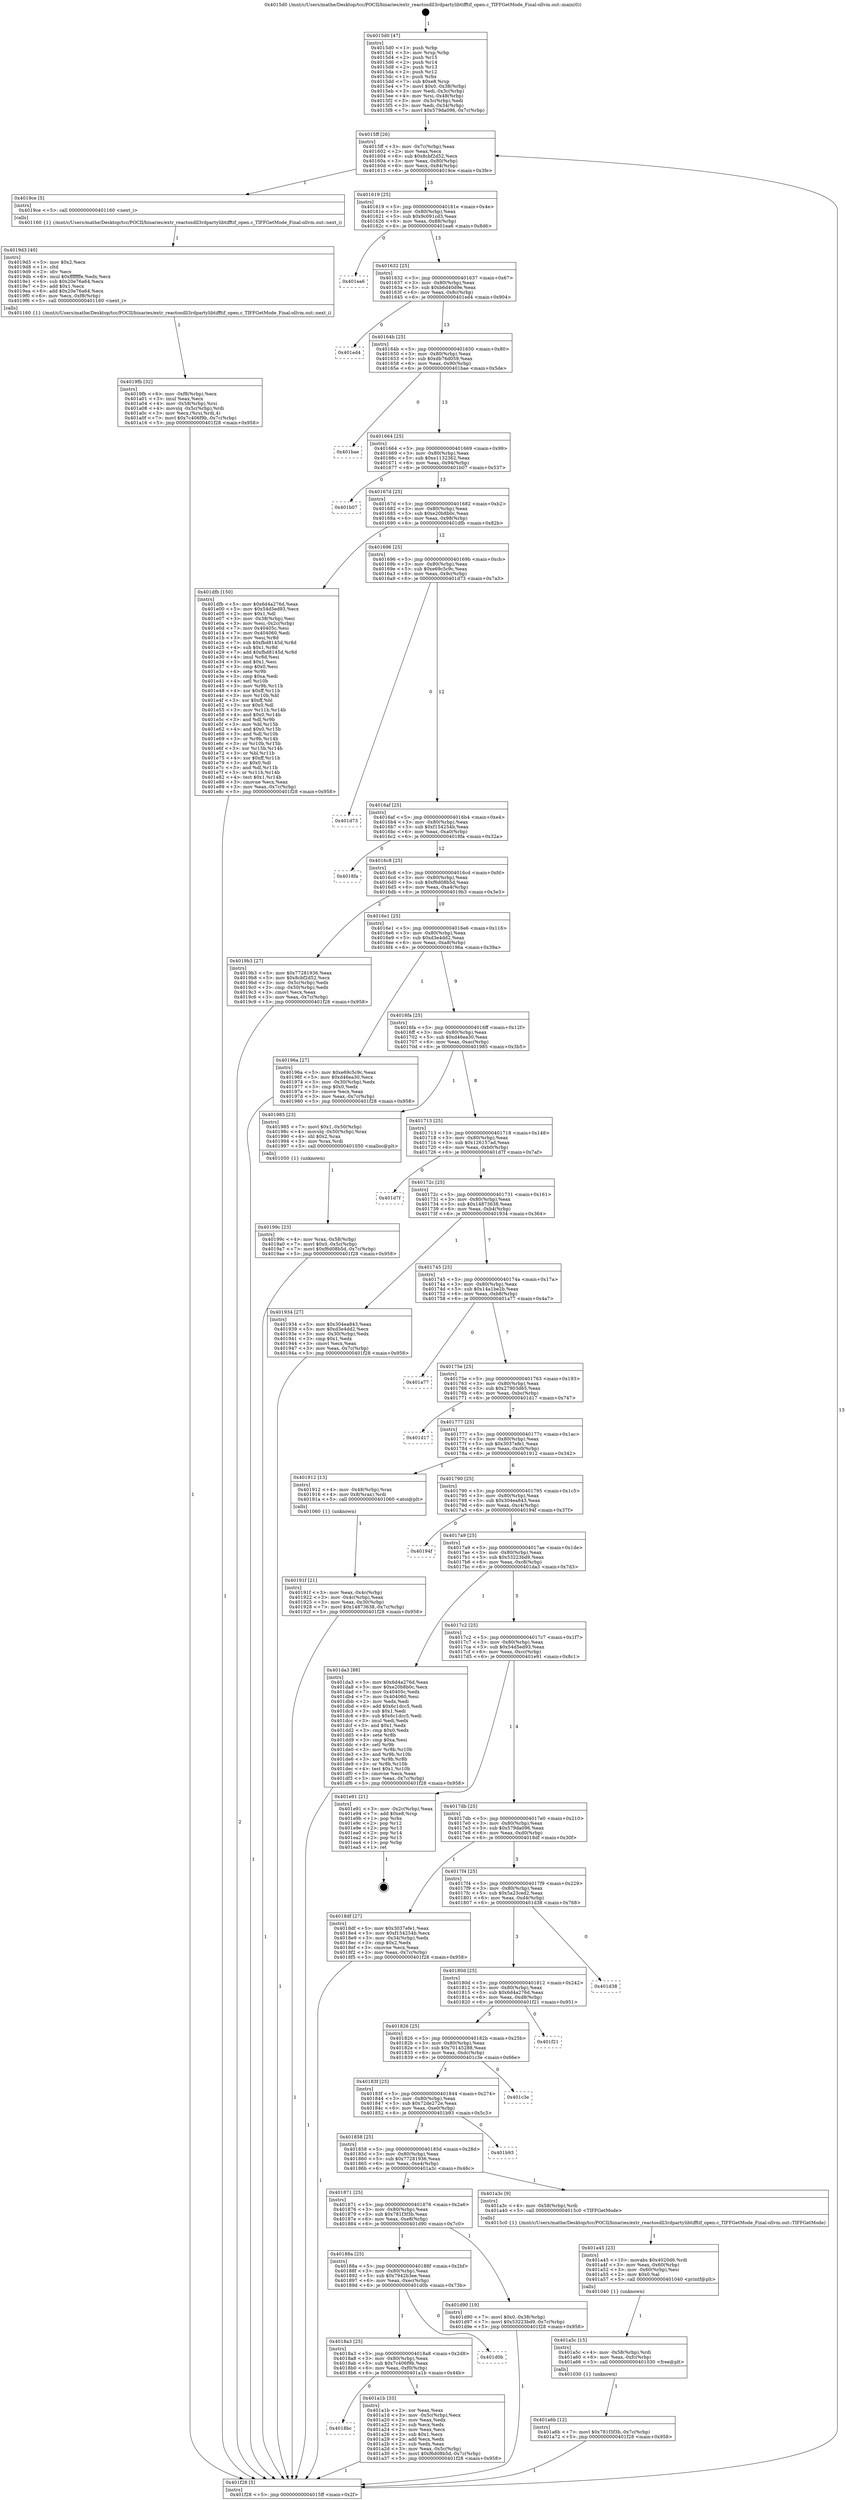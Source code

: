 digraph "0x4015d0" {
  label = "0x4015d0 (/mnt/c/Users/mathe/Desktop/tcc/POCII/binaries/extr_reactosdll3rdpartylibtifftif_open.c_TIFFGetMode_Final-ollvm.out::main(0))"
  labelloc = "t"
  node[shape=record]

  Entry [label="",width=0.3,height=0.3,shape=circle,fillcolor=black,style=filled]
  "0x4015ff" [label="{
     0x4015ff [26]\l
     | [instrs]\l
     &nbsp;&nbsp;0x4015ff \<+3\>: mov -0x7c(%rbp),%eax\l
     &nbsp;&nbsp;0x401602 \<+2\>: mov %eax,%ecx\l
     &nbsp;&nbsp;0x401604 \<+6\>: sub $0x8cbf2d52,%ecx\l
     &nbsp;&nbsp;0x40160a \<+3\>: mov %eax,-0x80(%rbp)\l
     &nbsp;&nbsp;0x40160d \<+6\>: mov %ecx,-0x84(%rbp)\l
     &nbsp;&nbsp;0x401613 \<+6\>: je 00000000004019ce \<main+0x3fe\>\l
  }"]
  "0x4019ce" [label="{
     0x4019ce [5]\l
     | [instrs]\l
     &nbsp;&nbsp;0x4019ce \<+5\>: call 0000000000401160 \<next_i\>\l
     | [calls]\l
     &nbsp;&nbsp;0x401160 \{1\} (/mnt/c/Users/mathe/Desktop/tcc/POCII/binaries/extr_reactosdll3rdpartylibtifftif_open.c_TIFFGetMode_Final-ollvm.out::next_i)\l
  }"]
  "0x401619" [label="{
     0x401619 [25]\l
     | [instrs]\l
     &nbsp;&nbsp;0x401619 \<+5\>: jmp 000000000040161e \<main+0x4e\>\l
     &nbsp;&nbsp;0x40161e \<+3\>: mov -0x80(%rbp),%eax\l
     &nbsp;&nbsp;0x401621 \<+5\>: sub $0x9c091cd3,%eax\l
     &nbsp;&nbsp;0x401626 \<+6\>: mov %eax,-0x88(%rbp)\l
     &nbsp;&nbsp;0x40162c \<+6\>: je 0000000000401ea6 \<main+0x8d6\>\l
  }"]
  Exit [label="",width=0.3,height=0.3,shape=circle,fillcolor=black,style=filled,peripheries=2]
  "0x401ea6" [label="{
     0x401ea6\l
  }", style=dashed]
  "0x401632" [label="{
     0x401632 [25]\l
     | [instrs]\l
     &nbsp;&nbsp;0x401632 \<+5\>: jmp 0000000000401637 \<main+0x67\>\l
     &nbsp;&nbsp;0x401637 \<+3\>: mov -0x80(%rbp),%eax\l
     &nbsp;&nbsp;0x40163a \<+5\>: sub $0xb6d40d9e,%eax\l
     &nbsp;&nbsp;0x40163f \<+6\>: mov %eax,-0x8c(%rbp)\l
     &nbsp;&nbsp;0x401645 \<+6\>: je 0000000000401ed4 \<main+0x904\>\l
  }"]
  "0x401a6b" [label="{
     0x401a6b [12]\l
     | [instrs]\l
     &nbsp;&nbsp;0x401a6b \<+7\>: movl $0x781f3f3b,-0x7c(%rbp)\l
     &nbsp;&nbsp;0x401a72 \<+5\>: jmp 0000000000401f28 \<main+0x958\>\l
  }"]
  "0x401ed4" [label="{
     0x401ed4\l
  }", style=dashed]
  "0x40164b" [label="{
     0x40164b [25]\l
     | [instrs]\l
     &nbsp;&nbsp;0x40164b \<+5\>: jmp 0000000000401650 \<main+0x80\>\l
     &nbsp;&nbsp;0x401650 \<+3\>: mov -0x80(%rbp),%eax\l
     &nbsp;&nbsp;0x401653 \<+5\>: sub $0xdb76d059,%eax\l
     &nbsp;&nbsp;0x401658 \<+6\>: mov %eax,-0x90(%rbp)\l
     &nbsp;&nbsp;0x40165e \<+6\>: je 0000000000401bae \<main+0x5de\>\l
  }"]
  "0x401a5c" [label="{
     0x401a5c [15]\l
     | [instrs]\l
     &nbsp;&nbsp;0x401a5c \<+4\>: mov -0x58(%rbp),%rdi\l
     &nbsp;&nbsp;0x401a60 \<+6\>: mov %eax,-0xfc(%rbp)\l
     &nbsp;&nbsp;0x401a66 \<+5\>: call 0000000000401030 \<free@plt\>\l
     | [calls]\l
     &nbsp;&nbsp;0x401030 \{1\} (unknown)\l
  }"]
  "0x401bae" [label="{
     0x401bae\l
  }", style=dashed]
  "0x401664" [label="{
     0x401664 [25]\l
     | [instrs]\l
     &nbsp;&nbsp;0x401664 \<+5\>: jmp 0000000000401669 \<main+0x99\>\l
     &nbsp;&nbsp;0x401669 \<+3\>: mov -0x80(%rbp),%eax\l
     &nbsp;&nbsp;0x40166c \<+5\>: sub $0xe1132362,%eax\l
     &nbsp;&nbsp;0x401671 \<+6\>: mov %eax,-0x94(%rbp)\l
     &nbsp;&nbsp;0x401677 \<+6\>: je 0000000000401b07 \<main+0x537\>\l
  }"]
  "0x401a45" [label="{
     0x401a45 [23]\l
     | [instrs]\l
     &nbsp;&nbsp;0x401a45 \<+10\>: movabs $0x4020d6,%rdi\l
     &nbsp;&nbsp;0x401a4f \<+3\>: mov %eax,-0x60(%rbp)\l
     &nbsp;&nbsp;0x401a52 \<+3\>: mov -0x60(%rbp),%esi\l
     &nbsp;&nbsp;0x401a55 \<+2\>: mov $0x0,%al\l
     &nbsp;&nbsp;0x401a57 \<+5\>: call 0000000000401040 \<printf@plt\>\l
     | [calls]\l
     &nbsp;&nbsp;0x401040 \{1\} (unknown)\l
  }"]
  "0x401b07" [label="{
     0x401b07\l
  }", style=dashed]
  "0x40167d" [label="{
     0x40167d [25]\l
     | [instrs]\l
     &nbsp;&nbsp;0x40167d \<+5\>: jmp 0000000000401682 \<main+0xb2\>\l
     &nbsp;&nbsp;0x401682 \<+3\>: mov -0x80(%rbp),%eax\l
     &nbsp;&nbsp;0x401685 \<+5\>: sub $0xe20b8b0c,%eax\l
     &nbsp;&nbsp;0x40168a \<+6\>: mov %eax,-0x98(%rbp)\l
     &nbsp;&nbsp;0x401690 \<+6\>: je 0000000000401dfb \<main+0x82b\>\l
  }"]
  "0x4018bc" [label="{
     0x4018bc\l
  }", style=dashed]
  "0x401dfb" [label="{
     0x401dfb [150]\l
     | [instrs]\l
     &nbsp;&nbsp;0x401dfb \<+5\>: mov $0x6d4a276d,%eax\l
     &nbsp;&nbsp;0x401e00 \<+5\>: mov $0x54d5ed93,%ecx\l
     &nbsp;&nbsp;0x401e05 \<+2\>: mov $0x1,%dl\l
     &nbsp;&nbsp;0x401e07 \<+3\>: mov -0x38(%rbp),%esi\l
     &nbsp;&nbsp;0x401e0a \<+3\>: mov %esi,-0x2c(%rbp)\l
     &nbsp;&nbsp;0x401e0d \<+7\>: mov 0x40405c,%esi\l
     &nbsp;&nbsp;0x401e14 \<+7\>: mov 0x404060,%edi\l
     &nbsp;&nbsp;0x401e1b \<+3\>: mov %esi,%r8d\l
     &nbsp;&nbsp;0x401e1e \<+7\>: sub $0xfbd8145d,%r8d\l
     &nbsp;&nbsp;0x401e25 \<+4\>: sub $0x1,%r8d\l
     &nbsp;&nbsp;0x401e29 \<+7\>: add $0xfbd8145d,%r8d\l
     &nbsp;&nbsp;0x401e30 \<+4\>: imul %r8d,%esi\l
     &nbsp;&nbsp;0x401e34 \<+3\>: and $0x1,%esi\l
     &nbsp;&nbsp;0x401e37 \<+3\>: cmp $0x0,%esi\l
     &nbsp;&nbsp;0x401e3a \<+4\>: sete %r9b\l
     &nbsp;&nbsp;0x401e3e \<+3\>: cmp $0xa,%edi\l
     &nbsp;&nbsp;0x401e41 \<+4\>: setl %r10b\l
     &nbsp;&nbsp;0x401e45 \<+3\>: mov %r9b,%r11b\l
     &nbsp;&nbsp;0x401e48 \<+4\>: xor $0xff,%r11b\l
     &nbsp;&nbsp;0x401e4c \<+3\>: mov %r10b,%bl\l
     &nbsp;&nbsp;0x401e4f \<+3\>: xor $0xff,%bl\l
     &nbsp;&nbsp;0x401e52 \<+3\>: xor $0x0,%dl\l
     &nbsp;&nbsp;0x401e55 \<+3\>: mov %r11b,%r14b\l
     &nbsp;&nbsp;0x401e58 \<+4\>: and $0x0,%r14b\l
     &nbsp;&nbsp;0x401e5c \<+3\>: and %dl,%r9b\l
     &nbsp;&nbsp;0x401e5f \<+3\>: mov %bl,%r15b\l
     &nbsp;&nbsp;0x401e62 \<+4\>: and $0x0,%r15b\l
     &nbsp;&nbsp;0x401e66 \<+3\>: and %dl,%r10b\l
     &nbsp;&nbsp;0x401e69 \<+3\>: or %r9b,%r14b\l
     &nbsp;&nbsp;0x401e6c \<+3\>: or %r10b,%r15b\l
     &nbsp;&nbsp;0x401e6f \<+3\>: xor %r15b,%r14b\l
     &nbsp;&nbsp;0x401e72 \<+3\>: or %bl,%r11b\l
     &nbsp;&nbsp;0x401e75 \<+4\>: xor $0xff,%r11b\l
     &nbsp;&nbsp;0x401e79 \<+3\>: or $0x0,%dl\l
     &nbsp;&nbsp;0x401e7c \<+3\>: and %dl,%r11b\l
     &nbsp;&nbsp;0x401e7f \<+3\>: or %r11b,%r14b\l
     &nbsp;&nbsp;0x401e82 \<+4\>: test $0x1,%r14b\l
     &nbsp;&nbsp;0x401e86 \<+3\>: cmovne %ecx,%eax\l
     &nbsp;&nbsp;0x401e89 \<+3\>: mov %eax,-0x7c(%rbp)\l
     &nbsp;&nbsp;0x401e8c \<+5\>: jmp 0000000000401f28 \<main+0x958\>\l
  }"]
  "0x401696" [label="{
     0x401696 [25]\l
     | [instrs]\l
     &nbsp;&nbsp;0x401696 \<+5\>: jmp 000000000040169b \<main+0xcb\>\l
     &nbsp;&nbsp;0x40169b \<+3\>: mov -0x80(%rbp),%eax\l
     &nbsp;&nbsp;0x40169e \<+5\>: sub $0xe69c5c9c,%eax\l
     &nbsp;&nbsp;0x4016a3 \<+6\>: mov %eax,-0x9c(%rbp)\l
     &nbsp;&nbsp;0x4016a9 \<+6\>: je 0000000000401d73 \<main+0x7a3\>\l
  }"]
  "0x401a1b" [label="{
     0x401a1b [33]\l
     | [instrs]\l
     &nbsp;&nbsp;0x401a1b \<+2\>: xor %eax,%eax\l
     &nbsp;&nbsp;0x401a1d \<+3\>: mov -0x5c(%rbp),%ecx\l
     &nbsp;&nbsp;0x401a20 \<+2\>: mov %eax,%edx\l
     &nbsp;&nbsp;0x401a22 \<+2\>: sub %ecx,%edx\l
     &nbsp;&nbsp;0x401a24 \<+2\>: mov %eax,%ecx\l
     &nbsp;&nbsp;0x401a26 \<+3\>: sub $0x1,%ecx\l
     &nbsp;&nbsp;0x401a29 \<+2\>: add %ecx,%edx\l
     &nbsp;&nbsp;0x401a2b \<+2\>: sub %edx,%eax\l
     &nbsp;&nbsp;0x401a2d \<+3\>: mov %eax,-0x5c(%rbp)\l
     &nbsp;&nbsp;0x401a30 \<+7\>: movl $0xf6d08b5d,-0x7c(%rbp)\l
     &nbsp;&nbsp;0x401a37 \<+5\>: jmp 0000000000401f28 \<main+0x958\>\l
  }"]
  "0x401d73" [label="{
     0x401d73\l
  }", style=dashed]
  "0x4016af" [label="{
     0x4016af [25]\l
     | [instrs]\l
     &nbsp;&nbsp;0x4016af \<+5\>: jmp 00000000004016b4 \<main+0xe4\>\l
     &nbsp;&nbsp;0x4016b4 \<+3\>: mov -0x80(%rbp),%eax\l
     &nbsp;&nbsp;0x4016b7 \<+5\>: sub $0xf154254b,%eax\l
     &nbsp;&nbsp;0x4016bc \<+6\>: mov %eax,-0xa0(%rbp)\l
     &nbsp;&nbsp;0x4016c2 \<+6\>: je 00000000004018fa \<main+0x32a\>\l
  }"]
  "0x4018a3" [label="{
     0x4018a3 [25]\l
     | [instrs]\l
     &nbsp;&nbsp;0x4018a3 \<+5\>: jmp 00000000004018a8 \<main+0x2d8\>\l
     &nbsp;&nbsp;0x4018a8 \<+3\>: mov -0x80(%rbp),%eax\l
     &nbsp;&nbsp;0x4018ab \<+5\>: sub $0x7c406f9b,%eax\l
     &nbsp;&nbsp;0x4018b0 \<+6\>: mov %eax,-0xf0(%rbp)\l
     &nbsp;&nbsp;0x4018b6 \<+6\>: je 0000000000401a1b \<main+0x44b\>\l
  }"]
  "0x4018fa" [label="{
     0x4018fa\l
  }", style=dashed]
  "0x4016c8" [label="{
     0x4016c8 [25]\l
     | [instrs]\l
     &nbsp;&nbsp;0x4016c8 \<+5\>: jmp 00000000004016cd \<main+0xfd\>\l
     &nbsp;&nbsp;0x4016cd \<+3\>: mov -0x80(%rbp),%eax\l
     &nbsp;&nbsp;0x4016d0 \<+5\>: sub $0xf6d08b5d,%eax\l
     &nbsp;&nbsp;0x4016d5 \<+6\>: mov %eax,-0xa4(%rbp)\l
     &nbsp;&nbsp;0x4016db \<+6\>: je 00000000004019b3 \<main+0x3e3\>\l
  }"]
  "0x401d0b" [label="{
     0x401d0b\l
  }", style=dashed]
  "0x4019b3" [label="{
     0x4019b3 [27]\l
     | [instrs]\l
     &nbsp;&nbsp;0x4019b3 \<+5\>: mov $0x77281936,%eax\l
     &nbsp;&nbsp;0x4019b8 \<+5\>: mov $0x8cbf2d52,%ecx\l
     &nbsp;&nbsp;0x4019bd \<+3\>: mov -0x5c(%rbp),%edx\l
     &nbsp;&nbsp;0x4019c0 \<+3\>: cmp -0x50(%rbp),%edx\l
     &nbsp;&nbsp;0x4019c3 \<+3\>: cmovl %ecx,%eax\l
     &nbsp;&nbsp;0x4019c6 \<+3\>: mov %eax,-0x7c(%rbp)\l
     &nbsp;&nbsp;0x4019c9 \<+5\>: jmp 0000000000401f28 \<main+0x958\>\l
  }"]
  "0x4016e1" [label="{
     0x4016e1 [25]\l
     | [instrs]\l
     &nbsp;&nbsp;0x4016e1 \<+5\>: jmp 00000000004016e6 \<main+0x116\>\l
     &nbsp;&nbsp;0x4016e6 \<+3\>: mov -0x80(%rbp),%eax\l
     &nbsp;&nbsp;0x4016e9 \<+5\>: sub $0xd3e4dd2,%eax\l
     &nbsp;&nbsp;0x4016ee \<+6\>: mov %eax,-0xa8(%rbp)\l
     &nbsp;&nbsp;0x4016f4 \<+6\>: je 000000000040196a \<main+0x39a\>\l
  }"]
  "0x40188a" [label="{
     0x40188a [25]\l
     | [instrs]\l
     &nbsp;&nbsp;0x40188a \<+5\>: jmp 000000000040188f \<main+0x2bf\>\l
     &nbsp;&nbsp;0x40188f \<+3\>: mov -0x80(%rbp),%eax\l
     &nbsp;&nbsp;0x401892 \<+5\>: sub $0x7942b3ee,%eax\l
     &nbsp;&nbsp;0x401897 \<+6\>: mov %eax,-0xec(%rbp)\l
     &nbsp;&nbsp;0x40189d \<+6\>: je 0000000000401d0b \<main+0x73b\>\l
  }"]
  "0x40196a" [label="{
     0x40196a [27]\l
     | [instrs]\l
     &nbsp;&nbsp;0x40196a \<+5\>: mov $0xe69c5c9c,%eax\l
     &nbsp;&nbsp;0x40196f \<+5\>: mov $0xd46ea30,%ecx\l
     &nbsp;&nbsp;0x401974 \<+3\>: mov -0x30(%rbp),%edx\l
     &nbsp;&nbsp;0x401977 \<+3\>: cmp $0x0,%edx\l
     &nbsp;&nbsp;0x40197a \<+3\>: cmove %ecx,%eax\l
     &nbsp;&nbsp;0x40197d \<+3\>: mov %eax,-0x7c(%rbp)\l
     &nbsp;&nbsp;0x401980 \<+5\>: jmp 0000000000401f28 \<main+0x958\>\l
  }"]
  "0x4016fa" [label="{
     0x4016fa [25]\l
     | [instrs]\l
     &nbsp;&nbsp;0x4016fa \<+5\>: jmp 00000000004016ff \<main+0x12f\>\l
     &nbsp;&nbsp;0x4016ff \<+3\>: mov -0x80(%rbp),%eax\l
     &nbsp;&nbsp;0x401702 \<+5\>: sub $0xd46ea30,%eax\l
     &nbsp;&nbsp;0x401707 \<+6\>: mov %eax,-0xac(%rbp)\l
     &nbsp;&nbsp;0x40170d \<+6\>: je 0000000000401985 \<main+0x3b5\>\l
  }"]
  "0x401d90" [label="{
     0x401d90 [19]\l
     | [instrs]\l
     &nbsp;&nbsp;0x401d90 \<+7\>: movl $0x0,-0x38(%rbp)\l
     &nbsp;&nbsp;0x401d97 \<+7\>: movl $0x53223bd9,-0x7c(%rbp)\l
     &nbsp;&nbsp;0x401d9e \<+5\>: jmp 0000000000401f28 \<main+0x958\>\l
  }"]
  "0x401985" [label="{
     0x401985 [23]\l
     | [instrs]\l
     &nbsp;&nbsp;0x401985 \<+7\>: movl $0x1,-0x50(%rbp)\l
     &nbsp;&nbsp;0x40198c \<+4\>: movslq -0x50(%rbp),%rax\l
     &nbsp;&nbsp;0x401990 \<+4\>: shl $0x2,%rax\l
     &nbsp;&nbsp;0x401994 \<+3\>: mov %rax,%rdi\l
     &nbsp;&nbsp;0x401997 \<+5\>: call 0000000000401050 \<malloc@plt\>\l
     | [calls]\l
     &nbsp;&nbsp;0x401050 \{1\} (unknown)\l
  }"]
  "0x401713" [label="{
     0x401713 [25]\l
     | [instrs]\l
     &nbsp;&nbsp;0x401713 \<+5\>: jmp 0000000000401718 \<main+0x148\>\l
     &nbsp;&nbsp;0x401718 \<+3\>: mov -0x80(%rbp),%eax\l
     &nbsp;&nbsp;0x40171b \<+5\>: sub $0x126157ad,%eax\l
     &nbsp;&nbsp;0x401720 \<+6\>: mov %eax,-0xb0(%rbp)\l
     &nbsp;&nbsp;0x401726 \<+6\>: je 0000000000401d7f \<main+0x7af\>\l
  }"]
  "0x401871" [label="{
     0x401871 [25]\l
     | [instrs]\l
     &nbsp;&nbsp;0x401871 \<+5\>: jmp 0000000000401876 \<main+0x2a6\>\l
     &nbsp;&nbsp;0x401876 \<+3\>: mov -0x80(%rbp),%eax\l
     &nbsp;&nbsp;0x401879 \<+5\>: sub $0x781f3f3b,%eax\l
     &nbsp;&nbsp;0x40187e \<+6\>: mov %eax,-0xe8(%rbp)\l
     &nbsp;&nbsp;0x401884 \<+6\>: je 0000000000401d90 \<main+0x7c0\>\l
  }"]
  "0x401d7f" [label="{
     0x401d7f\l
  }", style=dashed]
  "0x40172c" [label="{
     0x40172c [25]\l
     | [instrs]\l
     &nbsp;&nbsp;0x40172c \<+5\>: jmp 0000000000401731 \<main+0x161\>\l
     &nbsp;&nbsp;0x401731 \<+3\>: mov -0x80(%rbp),%eax\l
     &nbsp;&nbsp;0x401734 \<+5\>: sub $0x14873638,%eax\l
     &nbsp;&nbsp;0x401739 \<+6\>: mov %eax,-0xb4(%rbp)\l
     &nbsp;&nbsp;0x40173f \<+6\>: je 0000000000401934 \<main+0x364\>\l
  }"]
  "0x401a3c" [label="{
     0x401a3c [9]\l
     | [instrs]\l
     &nbsp;&nbsp;0x401a3c \<+4\>: mov -0x58(%rbp),%rdi\l
     &nbsp;&nbsp;0x401a40 \<+5\>: call 00000000004015c0 \<TIFFGetMode\>\l
     | [calls]\l
     &nbsp;&nbsp;0x4015c0 \{1\} (/mnt/c/Users/mathe/Desktop/tcc/POCII/binaries/extr_reactosdll3rdpartylibtifftif_open.c_TIFFGetMode_Final-ollvm.out::TIFFGetMode)\l
  }"]
  "0x401934" [label="{
     0x401934 [27]\l
     | [instrs]\l
     &nbsp;&nbsp;0x401934 \<+5\>: mov $0x304ea843,%eax\l
     &nbsp;&nbsp;0x401939 \<+5\>: mov $0xd3e4dd2,%ecx\l
     &nbsp;&nbsp;0x40193e \<+3\>: mov -0x30(%rbp),%edx\l
     &nbsp;&nbsp;0x401941 \<+3\>: cmp $0x1,%edx\l
     &nbsp;&nbsp;0x401944 \<+3\>: cmovl %ecx,%eax\l
     &nbsp;&nbsp;0x401947 \<+3\>: mov %eax,-0x7c(%rbp)\l
     &nbsp;&nbsp;0x40194a \<+5\>: jmp 0000000000401f28 \<main+0x958\>\l
  }"]
  "0x401745" [label="{
     0x401745 [25]\l
     | [instrs]\l
     &nbsp;&nbsp;0x401745 \<+5\>: jmp 000000000040174a \<main+0x17a\>\l
     &nbsp;&nbsp;0x40174a \<+3\>: mov -0x80(%rbp),%eax\l
     &nbsp;&nbsp;0x40174d \<+5\>: sub $0x14a1be2b,%eax\l
     &nbsp;&nbsp;0x401752 \<+6\>: mov %eax,-0xb8(%rbp)\l
     &nbsp;&nbsp;0x401758 \<+6\>: je 0000000000401a77 \<main+0x4a7\>\l
  }"]
  "0x401858" [label="{
     0x401858 [25]\l
     | [instrs]\l
     &nbsp;&nbsp;0x401858 \<+5\>: jmp 000000000040185d \<main+0x28d\>\l
     &nbsp;&nbsp;0x40185d \<+3\>: mov -0x80(%rbp),%eax\l
     &nbsp;&nbsp;0x401860 \<+5\>: sub $0x77281936,%eax\l
     &nbsp;&nbsp;0x401865 \<+6\>: mov %eax,-0xe4(%rbp)\l
     &nbsp;&nbsp;0x40186b \<+6\>: je 0000000000401a3c \<main+0x46c\>\l
  }"]
  "0x401a77" [label="{
     0x401a77\l
  }", style=dashed]
  "0x40175e" [label="{
     0x40175e [25]\l
     | [instrs]\l
     &nbsp;&nbsp;0x40175e \<+5\>: jmp 0000000000401763 \<main+0x193\>\l
     &nbsp;&nbsp;0x401763 \<+3\>: mov -0x80(%rbp),%eax\l
     &nbsp;&nbsp;0x401766 \<+5\>: sub $0x27903d65,%eax\l
     &nbsp;&nbsp;0x40176b \<+6\>: mov %eax,-0xbc(%rbp)\l
     &nbsp;&nbsp;0x401771 \<+6\>: je 0000000000401d17 \<main+0x747\>\l
  }"]
  "0x401b93" [label="{
     0x401b93\l
  }", style=dashed]
  "0x401d17" [label="{
     0x401d17\l
  }", style=dashed]
  "0x401777" [label="{
     0x401777 [25]\l
     | [instrs]\l
     &nbsp;&nbsp;0x401777 \<+5\>: jmp 000000000040177c \<main+0x1ac\>\l
     &nbsp;&nbsp;0x40177c \<+3\>: mov -0x80(%rbp),%eax\l
     &nbsp;&nbsp;0x40177f \<+5\>: sub $0x3037efe1,%eax\l
     &nbsp;&nbsp;0x401784 \<+6\>: mov %eax,-0xc0(%rbp)\l
     &nbsp;&nbsp;0x40178a \<+6\>: je 0000000000401912 \<main+0x342\>\l
  }"]
  "0x40183f" [label="{
     0x40183f [25]\l
     | [instrs]\l
     &nbsp;&nbsp;0x40183f \<+5\>: jmp 0000000000401844 \<main+0x274\>\l
     &nbsp;&nbsp;0x401844 \<+3\>: mov -0x80(%rbp),%eax\l
     &nbsp;&nbsp;0x401847 \<+5\>: sub $0x72de272e,%eax\l
     &nbsp;&nbsp;0x40184c \<+6\>: mov %eax,-0xe0(%rbp)\l
     &nbsp;&nbsp;0x401852 \<+6\>: je 0000000000401b93 \<main+0x5c3\>\l
  }"]
  "0x401912" [label="{
     0x401912 [13]\l
     | [instrs]\l
     &nbsp;&nbsp;0x401912 \<+4\>: mov -0x48(%rbp),%rax\l
     &nbsp;&nbsp;0x401916 \<+4\>: mov 0x8(%rax),%rdi\l
     &nbsp;&nbsp;0x40191a \<+5\>: call 0000000000401060 \<atoi@plt\>\l
     | [calls]\l
     &nbsp;&nbsp;0x401060 \{1\} (unknown)\l
  }"]
  "0x401790" [label="{
     0x401790 [25]\l
     | [instrs]\l
     &nbsp;&nbsp;0x401790 \<+5\>: jmp 0000000000401795 \<main+0x1c5\>\l
     &nbsp;&nbsp;0x401795 \<+3\>: mov -0x80(%rbp),%eax\l
     &nbsp;&nbsp;0x401798 \<+5\>: sub $0x304ea843,%eax\l
     &nbsp;&nbsp;0x40179d \<+6\>: mov %eax,-0xc4(%rbp)\l
     &nbsp;&nbsp;0x4017a3 \<+6\>: je 000000000040194f \<main+0x37f\>\l
  }"]
  "0x401c3e" [label="{
     0x401c3e\l
  }", style=dashed]
  "0x40194f" [label="{
     0x40194f\l
  }", style=dashed]
  "0x4017a9" [label="{
     0x4017a9 [25]\l
     | [instrs]\l
     &nbsp;&nbsp;0x4017a9 \<+5\>: jmp 00000000004017ae \<main+0x1de\>\l
     &nbsp;&nbsp;0x4017ae \<+3\>: mov -0x80(%rbp),%eax\l
     &nbsp;&nbsp;0x4017b1 \<+5\>: sub $0x53223bd9,%eax\l
     &nbsp;&nbsp;0x4017b6 \<+6\>: mov %eax,-0xc8(%rbp)\l
     &nbsp;&nbsp;0x4017bc \<+6\>: je 0000000000401da3 \<main+0x7d3\>\l
  }"]
  "0x401826" [label="{
     0x401826 [25]\l
     | [instrs]\l
     &nbsp;&nbsp;0x401826 \<+5\>: jmp 000000000040182b \<main+0x25b\>\l
     &nbsp;&nbsp;0x40182b \<+3\>: mov -0x80(%rbp),%eax\l
     &nbsp;&nbsp;0x40182e \<+5\>: sub $0x70145288,%eax\l
     &nbsp;&nbsp;0x401833 \<+6\>: mov %eax,-0xdc(%rbp)\l
     &nbsp;&nbsp;0x401839 \<+6\>: je 0000000000401c3e \<main+0x66e\>\l
  }"]
  "0x401da3" [label="{
     0x401da3 [88]\l
     | [instrs]\l
     &nbsp;&nbsp;0x401da3 \<+5\>: mov $0x6d4a276d,%eax\l
     &nbsp;&nbsp;0x401da8 \<+5\>: mov $0xe20b8b0c,%ecx\l
     &nbsp;&nbsp;0x401dad \<+7\>: mov 0x40405c,%edx\l
     &nbsp;&nbsp;0x401db4 \<+7\>: mov 0x404060,%esi\l
     &nbsp;&nbsp;0x401dbb \<+2\>: mov %edx,%edi\l
     &nbsp;&nbsp;0x401dbd \<+6\>: add $0x6c1dcc5,%edi\l
     &nbsp;&nbsp;0x401dc3 \<+3\>: sub $0x1,%edi\l
     &nbsp;&nbsp;0x401dc6 \<+6\>: sub $0x6c1dcc5,%edi\l
     &nbsp;&nbsp;0x401dcc \<+3\>: imul %edi,%edx\l
     &nbsp;&nbsp;0x401dcf \<+3\>: and $0x1,%edx\l
     &nbsp;&nbsp;0x401dd2 \<+3\>: cmp $0x0,%edx\l
     &nbsp;&nbsp;0x401dd5 \<+4\>: sete %r8b\l
     &nbsp;&nbsp;0x401dd9 \<+3\>: cmp $0xa,%esi\l
     &nbsp;&nbsp;0x401ddc \<+4\>: setl %r9b\l
     &nbsp;&nbsp;0x401de0 \<+3\>: mov %r8b,%r10b\l
     &nbsp;&nbsp;0x401de3 \<+3\>: and %r9b,%r10b\l
     &nbsp;&nbsp;0x401de6 \<+3\>: xor %r9b,%r8b\l
     &nbsp;&nbsp;0x401de9 \<+3\>: or %r8b,%r10b\l
     &nbsp;&nbsp;0x401dec \<+4\>: test $0x1,%r10b\l
     &nbsp;&nbsp;0x401df0 \<+3\>: cmovne %ecx,%eax\l
     &nbsp;&nbsp;0x401df3 \<+3\>: mov %eax,-0x7c(%rbp)\l
     &nbsp;&nbsp;0x401df6 \<+5\>: jmp 0000000000401f28 \<main+0x958\>\l
  }"]
  "0x4017c2" [label="{
     0x4017c2 [25]\l
     | [instrs]\l
     &nbsp;&nbsp;0x4017c2 \<+5\>: jmp 00000000004017c7 \<main+0x1f7\>\l
     &nbsp;&nbsp;0x4017c7 \<+3\>: mov -0x80(%rbp),%eax\l
     &nbsp;&nbsp;0x4017ca \<+5\>: sub $0x54d5ed93,%eax\l
     &nbsp;&nbsp;0x4017cf \<+6\>: mov %eax,-0xcc(%rbp)\l
     &nbsp;&nbsp;0x4017d5 \<+6\>: je 0000000000401e91 \<main+0x8c1\>\l
  }"]
  "0x401f21" [label="{
     0x401f21\l
  }", style=dashed]
  "0x401e91" [label="{
     0x401e91 [21]\l
     | [instrs]\l
     &nbsp;&nbsp;0x401e91 \<+3\>: mov -0x2c(%rbp),%eax\l
     &nbsp;&nbsp;0x401e94 \<+7\>: add $0xe8,%rsp\l
     &nbsp;&nbsp;0x401e9b \<+1\>: pop %rbx\l
     &nbsp;&nbsp;0x401e9c \<+2\>: pop %r12\l
     &nbsp;&nbsp;0x401e9e \<+2\>: pop %r13\l
     &nbsp;&nbsp;0x401ea0 \<+2\>: pop %r14\l
     &nbsp;&nbsp;0x401ea2 \<+2\>: pop %r15\l
     &nbsp;&nbsp;0x401ea4 \<+1\>: pop %rbp\l
     &nbsp;&nbsp;0x401ea5 \<+1\>: ret\l
  }"]
  "0x4017db" [label="{
     0x4017db [25]\l
     | [instrs]\l
     &nbsp;&nbsp;0x4017db \<+5\>: jmp 00000000004017e0 \<main+0x210\>\l
     &nbsp;&nbsp;0x4017e0 \<+3\>: mov -0x80(%rbp),%eax\l
     &nbsp;&nbsp;0x4017e3 \<+5\>: sub $0x579da096,%eax\l
     &nbsp;&nbsp;0x4017e8 \<+6\>: mov %eax,-0xd0(%rbp)\l
     &nbsp;&nbsp;0x4017ee \<+6\>: je 00000000004018df \<main+0x30f\>\l
  }"]
  "0x40180d" [label="{
     0x40180d [25]\l
     | [instrs]\l
     &nbsp;&nbsp;0x40180d \<+5\>: jmp 0000000000401812 \<main+0x242\>\l
     &nbsp;&nbsp;0x401812 \<+3\>: mov -0x80(%rbp),%eax\l
     &nbsp;&nbsp;0x401815 \<+5\>: sub $0x6d4a276d,%eax\l
     &nbsp;&nbsp;0x40181a \<+6\>: mov %eax,-0xd8(%rbp)\l
     &nbsp;&nbsp;0x401820 \<+6\>: je 0000000000401f21 \<main+0x951\>\l
  }"]
  "0x4018df" [label="{
     0x4018df [27]\l
     | [instrs]\l
     &nbsp;&nbsp;0x4018df \<+5\>: mov $0x3037efe1,%eax\l
     &nbsp;&nbsp;0x4018e4 \<+5\>: mov $0xf154254b,%ecx\l
     &nbsp;&nbsp;0x4018e9 \<+3\>: mov -0x34(%rbp),%edx\l
     &nbsp;&nbsp;0x4018ec \<+3\>: cmp $0x2,%edx\l
     &nbsp;&nbsp;0x4018ef \<+3\>: cmovne %ecx,%eax\l
     &nbsp;&nbsp;0x4018f2 \<+3\>: mov %eax,-0x7c(%rbp)\l
     &nbsp;&nbsp;0x4018f5 \<+5\>: jmp 0000000000401f28 \<main+0x958\>\l
  }"]
  "0x4017f4" [label="{
     0x4017f4 [25]\l
     | [instrs]\l
     &nbsp;&nbsp;0x4017f4 \<+5\>: jmp 00000000004017f9 \<main+0x229\>\l
     &nbsp;&nbsp;0x4017f9 \<+3\>: mov -0x80(%rbp),%eax\l
     &nbsp;&nbsp;0x4017fc \<+5\>: sub $0x5a23ced2,%eax\l
     &nbsp;&nbsp;0x401801 \<+6\>: mov %eax,-0xd4(%rbp)\l
     &nbsp;&nbsp;0x401807 \<+6\>: je 0000000000401d38 \<main+0x768\>\l
  }"]
  "0x401f28" [label="{
     0x401f28 [5]\l
     | [instrs]\l
     &nbsp;&nbsp;0x401f28 \<+5\>: jmp 00000000004015ff \<main+0x2f\>\l
  }"]
  "0x4015d0" [label="{
     0x4015d0 [47]\l
     | [instrs]\l
     &nbsp;&nbsp;0x4015d0 \<+1\>: push %rbp\l
     &nbsp;&nbsp;0x4015d1 \<+3\>: mov %rsp,%rbp\l
     &nbsp;&nbsp;0x4015d4 \<+2\>: push %r15\l
     &nbsp;&nbsp;0x4015d6 \<+2\>: push %r14\l
     &nbsp;&nbsp;0x4015d8 \<+2\>: push %r13\l
     &nbsp;&nbsp;0x4015da \<+2\>: push %r12\l
     &nbsp;&nbsp;0x4015dc \<+1\>: push %rbx\l
     &nbsp;&nbsp;0x4015dd \<+7\>: sub $0xe8,%rsp\l
     &nbsp;&nbsp;0x4015e4 \<+7\>: movl $0x0,-0x38(%rbp)\l
     &nbsp;&nbsp;0x4015eb \<+3\>: mov %edi,-0x3c(%rbp)\l
     &nbsp;&nbsp;0x4015ee \<+4\>: mov %rsi,-0x48(%rbp)\l
     &nbsp;&nbsp;0x4015f2 \<+3\>: mov -0x3c(%rbp),%edi\l
     &nbsp;&nbsp;0x4015f5 \<+3\>: mov %edi,-0x34(%rbp)\l
     &nbsp;&nbsp;0x4015f8 \<+7\>: movl $0x579da096,-0x7c(%rbp)\l
  }"]
  "0x40191f" [label="{
     0x40191f [21]\l
     | [instrs]\l
     &nbsp;&nbsp;0x40191f \<+3\>: mov %eax,-0x4c(%rbp)\l
     &nbsp;&nbsp;0x401922 \<+3\>: mov -0x4c(%rbp),%eax\l
     &nbsp;&nbsp;0x401925 \<+3\>: mov %eax,-0x30(%rbp)\l
     &nbsp;&nbsp;0x401928 \<+7\>: movl $0x14873638,-0x7c(%rbp)\l
     &nbsp;&nbsp;0x40192f \<+5\>: jmp 0000000000401f28 \<main+0x958\>\l
  }"]
  "0x40199c" [label="{
     0x40199c [23]\l
     | [instrs]\l
     &nbsp;&nbsp;0x40199c \<+4\>: mov %rax,-0x58(%rbp)\l
     &nbsp;&nbsp;0x4019a0 \<+7\>: movl $0x0,-0x5c(%rbp)\l
     &nbsp;&nbsp;0x4019a7 \<+7\>: movl $0xf6d08b5d,-0x7c(%rbp)\l
     &nbsp;&nbsp;0x4019ae \<+5\>: jmp 0000000000401f28 \<main+0x958\>\l
  }"]
  "0x4019d3" [label="{
     0x4019d3 [40]\l
     | [instrs]\l
     &nbsp;&nbsp;0x4019d3 \<+5\>: mov $0x2,%ecx\l
     &nbsp;&nbsp;0x4019d8 \<+1\>: cltd\l
     &nbsp;&nbsp;0x4019d9 \<+2\>: idiv %ecx\l
     &nbsp;&nbsp;0x4019db \<+6\>: imul $0xfffffffe,%edx,%ecx\l
     &nbsp;&nbsp;0x4019e1 \<+6\>: sub $0x20e76a64,%ecx\l
     &nbsp;&nbsp;0x4019e7 \<+3\>: add $0x1,%ecx\l
     &nbsp;&nbsp;0x4019ea \<+6\>: add $0x20e76a64,%ecx\l
     &nbsp;&nbsp;0x4019f0 \<+6\>: mov %ecx,-0xf8(%rbp)\l
     &nbsp;&nbsp;0x4019f6 \<+5\>: call 0000000000401160 \<next_i\>\l
     | [calls]\l
     &nbsp;&nbsp;0x401160 \{1\} (/mnt/c/Users/mathe/Desktop/tcc/POCII/binaries/extr_reactosdll3rdpartylibtifftif_open.c_TIFFGetMode_Final-ollvm.out::next_i)\l
  }"]
  "0x4019fb" [label="{
     0x4019fb [32]\l
     | [instrs]\l
     &nbsp;&nbsp;0x4019fb \<+6\>: mov -0xf8(%rbp),%ecx\l
     &nbsp;&nbsp;0x401a01 \<+3\>: imul %eax,%ecx\l
     &nbsp;&nbsp;0x401a04 \<+4\>: mov -0x58(%rbp),%rsi\l
     &nbsp;&nbsp;0x401a08 \<+4\>: movslq -0x5c(%rbp),%rdi\l
     &nbsp;&nbsp;0x401a0c \<+3\>: mov %ecx,(%rsi,%rdi,4)\l
     &nbsp;&nbsp;0x401a0f \<+7\>: movl $0x7c406f9b,-0x7c(%rbp)\l
     &nbsp;&nbsp;0x401a16 \<+5\>: jmp 0000000000401f28 \<main+0x958\>\l
  }"]
  "0x401d38" [label="{
     0x401d38\l
  }", style=dashed]
  Entry -> "0x4015d0" [label=" 1"]
  "0x4015ff" -> "0x4019ce" [label=" 1"]
  "0x4015ff" -> "0x401619" [label=" 13"]
  "0x401e91" -> Exit [label=" 1"]
  "0x401619" -> "0x401ea6" [label=" 0"]
  "0x401619" -> "0x401632" [label=" 13"]
  "0x401dfb" -> "0x401f28" [label=" 1"]
  "0x401632" -> "0x401ed4" [label=" 0"]
  "0x401632" -> "0x40164b" [label=" 13"]
  "0x401da3" -> "0x401f28" [label=" 1"]
  "0x40164b" -> "0x401bae" [label=" 0"]
  "0x40164b" -> "0x401664" [label=" 13"]
  "0x401d90" -> "0x401f28" [label=" 1"]
  "0x401664" -> "0x401b07" [label=" 0"]
  "0x401664" -> "0x40167d" [label=" 13"]
  "0x401a6b" -> "0x401f28" [label=" 1"]
  "0x40167d" -> "0x401dfb" [label=" 1"]
  "0x40167d" -> "0x401696" [label=" 12"]
  "0x401a5c" -> "0x401a6b" [label=" 1"]
  "0x401696" -> "0x401d73" [label=" 0"]
  "0x401696" -> "0x4016af" [label=" 12"]
  "0x401a45" -> "0x401a5c" [label=" 1"]
  "0x4016af" -> "0x4018fa" [label=" 0"]
  "0x4016af" -> "0x4016c8" [label=" 12"]
  "0x401a1b" -> "0x401f28" [label=" 1"]
  "0x4016c8" -> "0x4019b3" [label=" 2"]
  "0x4016c8" -> "0x4016e1" [label=" 10"]
  "0x4018a3" -> "0x4018bc" [label=" 0"]
  "0x4016e1" -> "0x40196a" [label=" 1"]
  "0x4016e1" -> "0x4016fa" [label=" 9"]
  "0x401a3c" -> "0x401a45" [label=" 1"]
  "0x4016fa" -> "0x401985" [label=" 1"]
  "0x4016fa" -> "0x401713" [label=" 8"]
  "0x40188a" -> "0x4018a3" [label=" 1"]
  "0x401713" -> "0x401d7f" [label=" 0"]
  "0x401713" -> "0x40172c" [label=" 8"]
  "0x4018a3" -> "0x401a1b" [label=" 1"]
  "0x40172c" -> "0x401934" [label=" 1"]
  "0x40172c" -> "0x401745" [label=" 7"]
  "0x401871" -> "0x40188a" [label=" 1"]
  "0x401745" -> "0x401a77" [label=" 0"]
  "0x401745" -> "0x40175e" [label=" 7"]
  "0x40188a" -> "0x401d0b" [label=" 0"]
  "0x40175e" -> "0x401d17" [label=" 0"]
  "0x40175e" -> "0x401777" [label=" 7"]
  "0x401858" -> "0x401871" [label=" 2"]
  "0x401777" -> "0x401912" [label=" 1"]
  "0x401777" -> "0x401790" [label=" 6"]
  "0x401871" -> "0x401d90" [label=" 1"]
  "0x401790" -> "0x40194f" [label=" 0"]
  "0x401790" -> "0x4017a9" [label=" 6"]
  "0x40183f" -> "0x401858" [label=" 3"]
  "0x4017a9" -> "0x401da3" [label=" 1"]
  "0x4017a9" -> "0x4017c2" [label=" 5"]
  "0x401858" -> "0x401a3c" [label=" 1"]
  "0x4017c2" -> "0x401e91" [label=" 1"]
  "0x4017c2" -> "0x4017db" [label=" 4"]
  "0x401826" -> "0x40183f" [label=" 3"]
  "0x4017db" -> "0x4018df" [label=" 1"]
  "0x4017db" -> "0x4017f4" [label=" 3"]
  "0x4018df" -> "0x401f28" [label=" 1"]
  "0x4015d0" -> "0x4015ff" [label=" 1"]
  "0x401f28" -> "0x4015ff" [label=" 13"]
  "0x401912" -> "0x40191f" [label=" 1"]
  "0x40191f" -> "0x401f28" [label=" 1"]
  "0x401934" -> "0x401f28" [label=" 1"]
  "0x40196a" -> "0x401f28" [label=" 1"]
  "0x401985" -> "0x40199c" [label=" 1"]
  "0x40199c" -> "0x401f28" [label=" 1"]
  "0x4019b3" -> "0x401f28" [label=" 2"]
  "0x4019ce" -> "0x4019d3" [label=" 1"]
  "0x4019d3" -> "0x4019fb" [label=" 1"]
  "0x4019fb" -> "0x401f28" [label=" 1"]
  "0x40183f" -> "0x401b93" [label=" 0"]
  "0x4017f4" -> "0x401d38" [label=" 0"]
  "0x4017f4" -> "0x40180d" [label=" 3"]
  "0x401826" -> "0x401c3e" [label=" 0"]
  "0x40180d" -> "0x401f21" [label=" 0"]
  "0x40180d" -> "0x401826" [label=" 3"]
}
